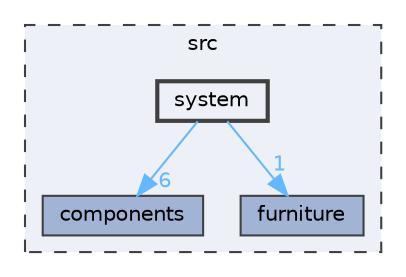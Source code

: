 digraph "src/system"
{
 // LATEX_PDF_SIZE
  bgcolor="transparent";
  edge [fontname=Helvetica,fontsize=10,labelfontname=Helvetica,labelfontsize=10];
  node [fontname=Helvetica,fontsize=10,shape=box,height=0.2,width=0.4];
  compound=true
  subgraph clusterdir_68267d1309a1af8e8297ef4c3efbcdba {
    graph [ bgcolor="#edf0f7", pencolor="grey25", label="src", fontname=Helvetica,fontsize=10 style="filled,dashed", URL="dir_68267d1309a1af8e8297ef4c3efbcdba.html",tooltip=""]
  dir_3c4c7c1a85608ccd561c026bec818e51 [label="components", fillcolor="#a2b4d6", color="grey25", style="filled", URL="dir_3c4c7c1a85608ccd561c026bec818e51.html",tooltip=""];
  dir_b4d05fbf40c41052129a45b9ecc4470e [label="furniture", fillcolor="#a2b4d6", color="grey25", style="filled", URL="dir_b4d05fbf40c41052129a45b9ecc4470e.html",tooltip=""];
  dir_d501334aeb1b78ad67cd3c72c37b1e87 [label="system", fillcolor="#edf0f7", color="grey25", style="filled,bold", URL="dir_d501334aeb1b78ad67cd3c72c37b1e87.html",tooltip=""];
  }
  dir_d501334aeb1b78ad67cd3c72c37b1e87->dir_3c4c7c1a85608ccd561c026bec818e51 [headlabel="6", labeldistance=1.5 headhref="dir_000009_000000.html" color="steelblue1" fontcolor="steelblue1"];
  dir_d501334aeb1b78ad67cd3c72c37b1e87->dir_b4d05fbf40c41052129a45b9ecc4470e [headlabel="1", labeldistance=1.5 headhref="dir_000009_000003.html" color="steelblue1" fontcolor="steelblue1"];
}
